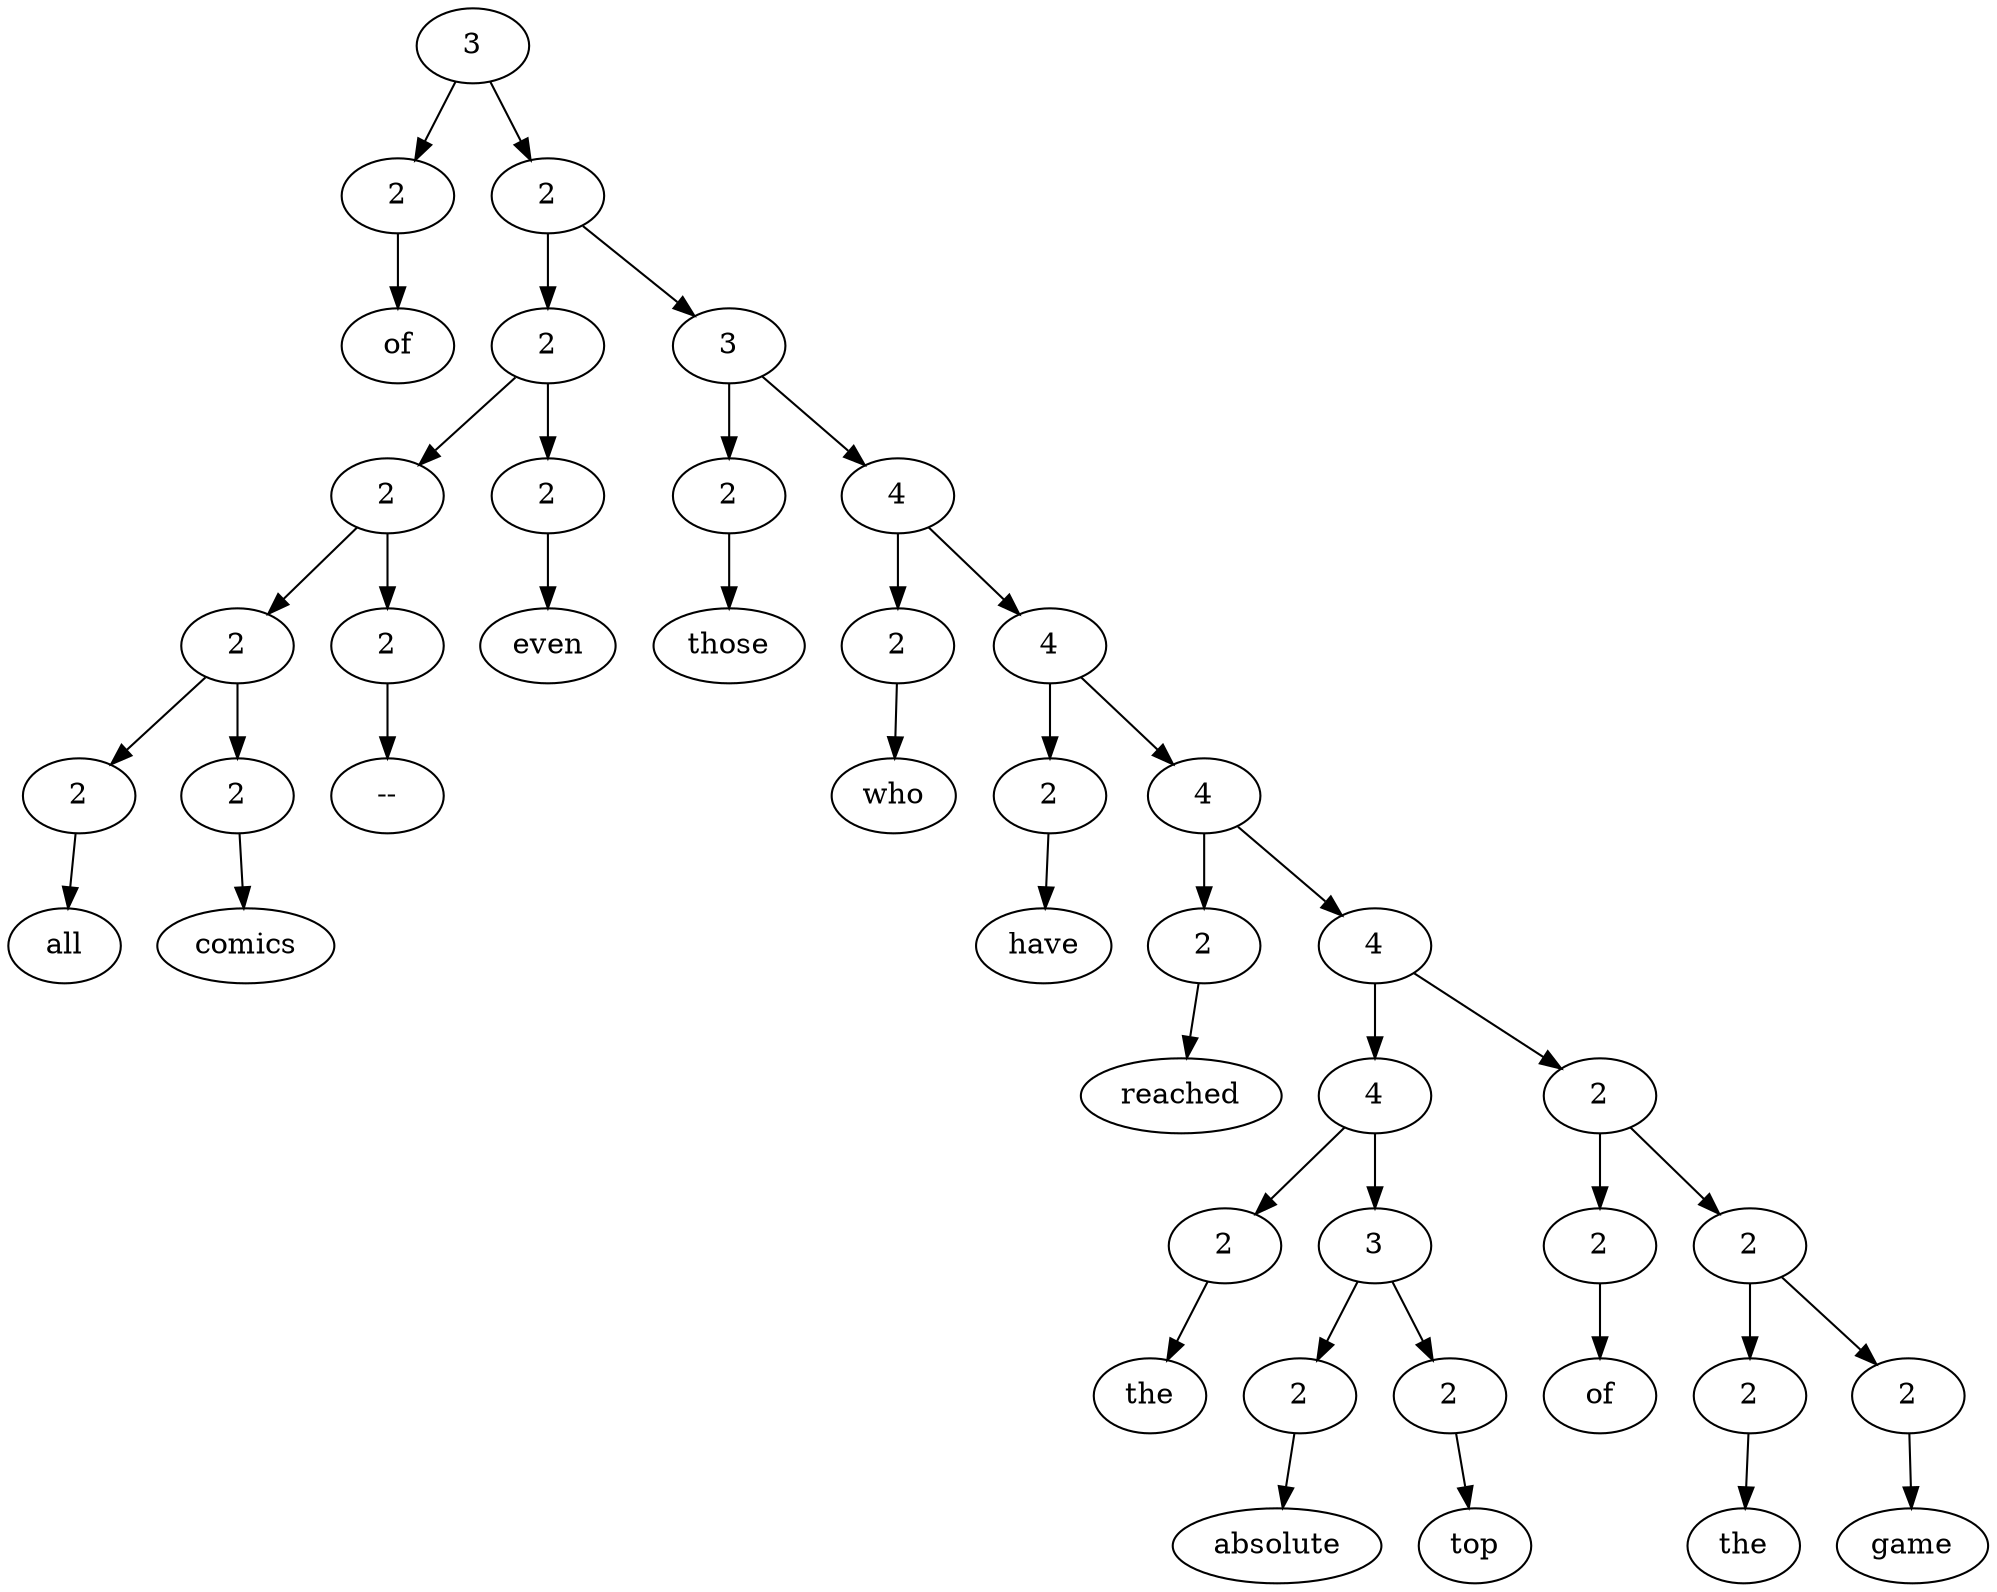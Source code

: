 digraph G{Node0 [label="3"]
Node0 -> Node1
Node0 -> Node3
Node1 [label="2"]
Node1 -> Node2
Node3 [label="2"]
Node3 -> Node4
Node3 -> Node15
Node2 [label="of"]
Node4 [label="2"]
Node4 -> Node5
Node4 -> Node13
Node15 [label="3"]
Node15 -> Node16
Node15 -> Node18
Node5 [label="2"]
Node5 -> Node6
Node5 -> Node11
Node13 [label="2"]
Node13 -> Node14
Node16 [label="2"]
Node16 -> Node17
Node18 [label="4"]
Node18 -> Node19
Node18 -> Node21
Node6 [label="2"]
Node6 -> Node7
Node6 -> Node9
Node11 [label="2"]
Node11 -> Node12
Node14 [label="even"]
Node17 [label="those"]
Node19 [label="2"]
Node19 -> Node20
Node21 [label="4"]
Node21 -> Node22
Node21 -> Node24
Node7 [label="2"]
Node7 -> Node8
Node9 [label="2"]
Node9 -> Node10
Node12 [label="--"]
Node20 [label="who"]
Node22 [label="2"]
Node22 -> Node23
Node24 [label="4"]
Node24 -> Node25
Node24 -> Node27
Node8 [label="all"]
Node10 [label="comics"]
Node23 [label="have"]
Node25 [label="2"]
Node25 -> Node26
Node27 [label="4"]
Node27 -> Node28
Node27 -> Node36
Node26 [label="reached"]
Node28 [label="4"]
Node28 -> Node29
Node28 -> Node31
Node36 [label="2"]
Node36 -> Node37
Node36 -> Node39
Node29 [label="2"]
Node29 -> Node30
Node31 [label="3"]
Node31 -> Node32
Node31 -> Node34
Node37 [label="2"]
Node37 -> Node38
Node39 [label="2"]
Node39 -> Node40
Node39 -> Node42
Node30 [label="the"]
Node32 [label="2"]
Node32 -> Node33
Node34 [label="2"]
Node34 -> Node35
Node38 [label="of"]
Node40 [label="2"]
Node40 -> Node41
Node42 [label="2"]
Node42 -> Node43
Node33 [label="absolute"]
Node35 [label="top"]
Node41 [label="the"]
Node43 [label="game"]
}